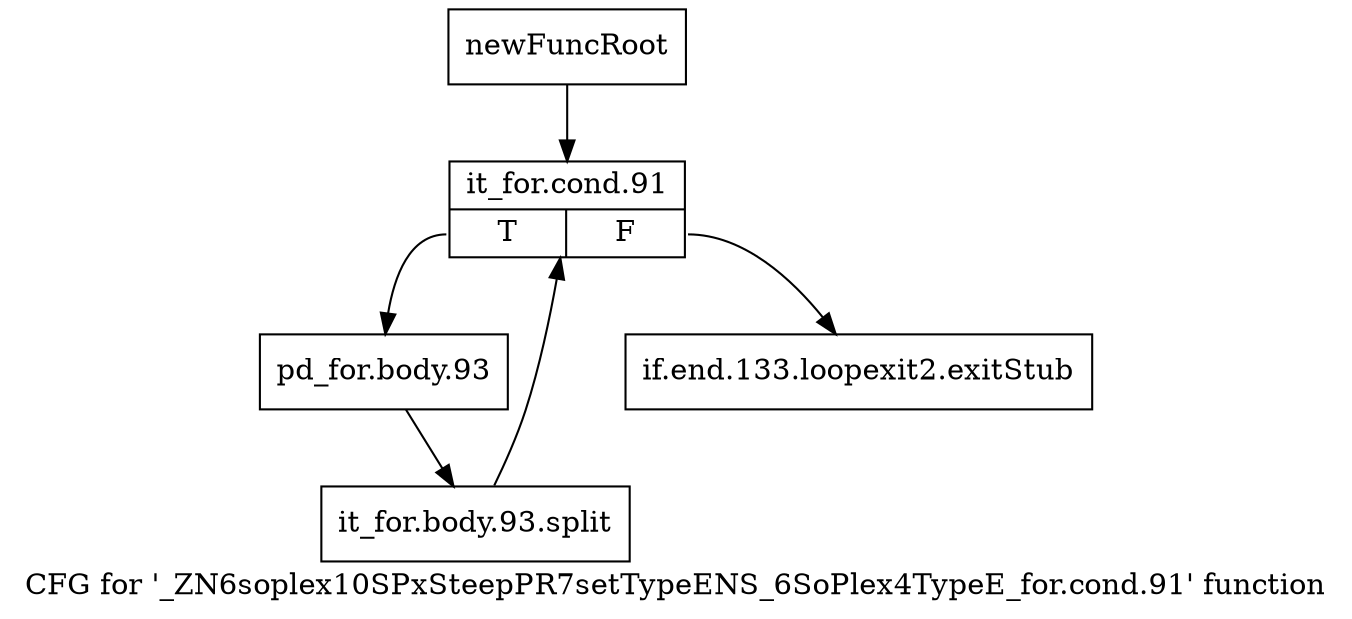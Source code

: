 digraph "CFG for '_ZN6soplex10SPxSteepPR7setTypeENS_6SoPlex4TypeE_for.cond.91' function" {
	label="CFG for '_ZN6soplex10SPxSteepPR7setTypeENS_6SoPlex4TypeE_for.cond.91' function";

	Node0x2f11dd0 [shape=record,label="{newFuncRoot}"];
	Node0x2f11dd0 -> Node0x2f11e70;
	Node0x2f11e20 [shape=record,label="{if.end.133.loopexit2.exitStub}"];
	Node0x2f11e70 [shape=record,label="{it_for.cond.91|{<s0>T|<s1>F}}"];
	Node0x2f11e70:s0 -> Node0x2f11ec0;
	Node0x2f11e70:s1 -> Node0x2f11e20;
	Node0x2f11ec0 [shape=record,label="{pd_for.body.93}"];
	Node0x2f11ec0 -> Node0x3465840;
	Node0x3465840 [shape=record,label="{it_for.body.93.split}"];
	Node0x3465840 -> Node0x2f11e70;
}
